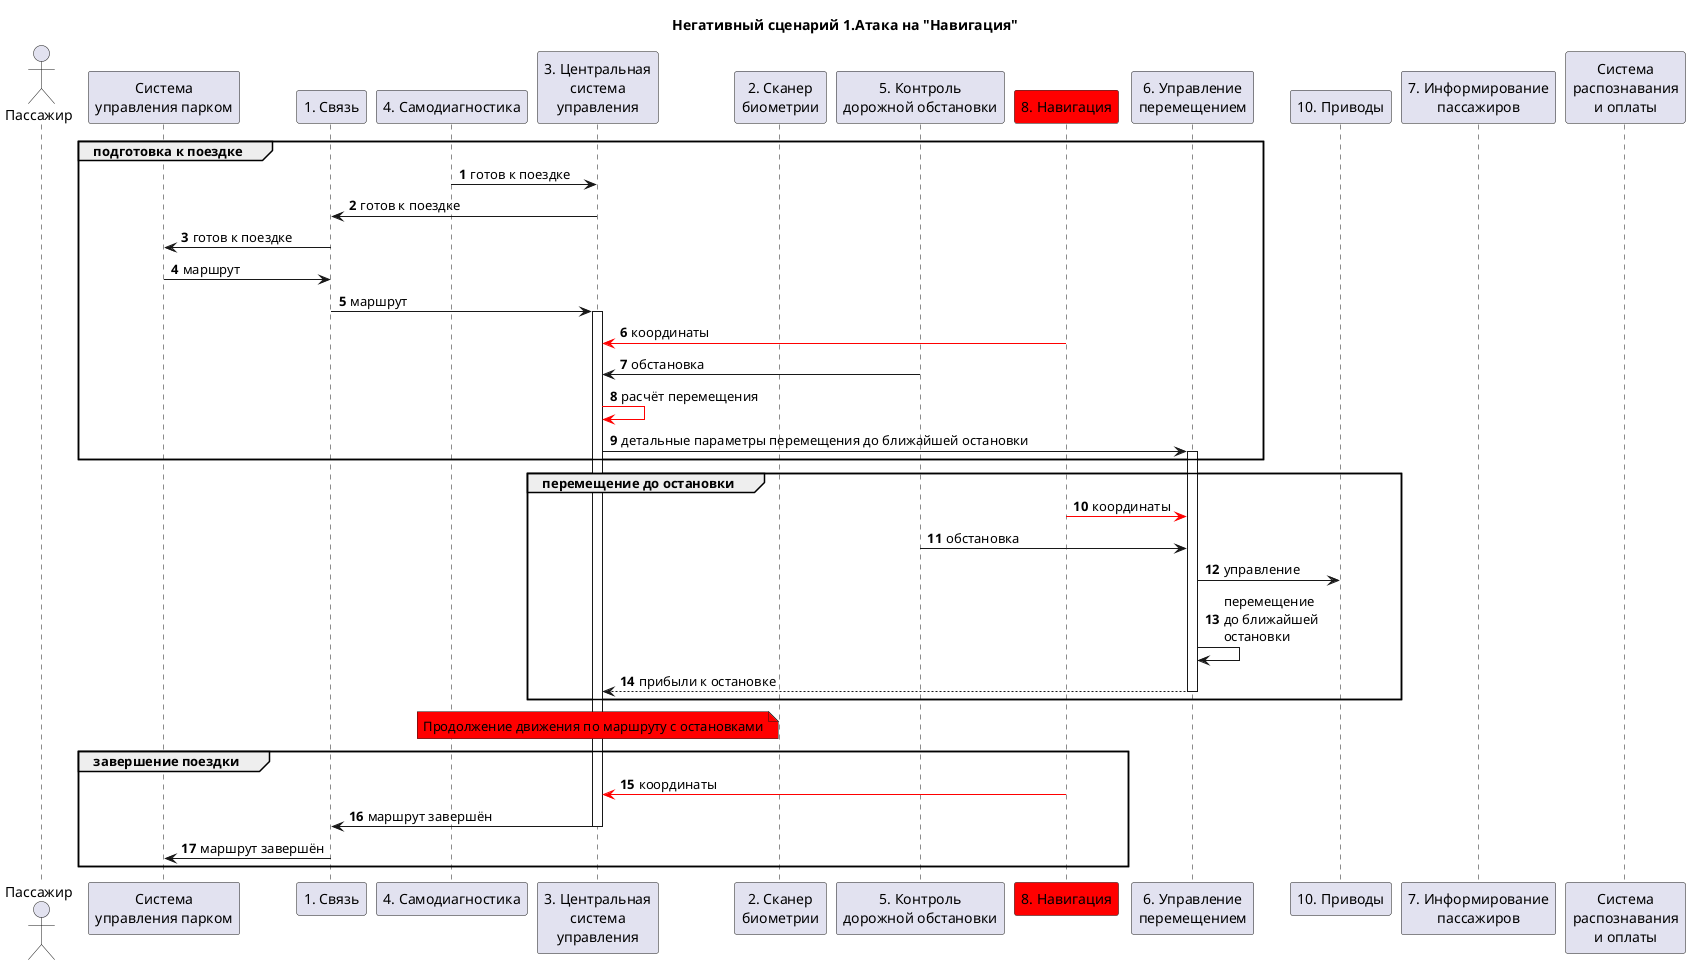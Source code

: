 'https://www.plantuml.com/plantuml/png/dLVBRjjM4DtpAoxIXHU1agRl2aMH_sYwO6N55M2J0aaRw4wItJg5NAW1kYWA54PHeEiRMNHeFUXVcFj7FJFa3IyVheh0i25UdZbpvZ5pvUTnuaV9wScnbuoIuw6YFocb6z9cHXajQMVcTAVCrFo4unsE9vJXuDaJ-XK8JMlIYi_L8nXg66Hi37Hc5eyyppzDmk3qvBjXvFc398m0koODkYd0jm1D7Ya_LcC_ZeV14L1ZY1aDHcC_I83zYp9WPt2z9VqYCETqRoRYPYDou4JHlQXQKqvR8JiSnMC_6NpVP7lsH85mQHRqrbm9SX06GHtpYM0qtEMqGYmQqUme5n4P1rjwy8_gTX_3xX-MP6OYS6Ek95iBY9xk3w9GCmoIo3-k4tyaWk0OmDHCNWJqXZ8EbL9nbL4cnl70RuJoAIp_eBoKbBCaMAyebwTR3Wk5n9yteaxBmPBM9M4K-eTrmYz0sAunOmF_J7qG3Hlupu3_knahfH1npw5GAa7yRC_BwY45GVooLRiFGNOjyIwvD6PUH3sCpiAu3lqSoDyHzOL4kkKUay2quzxjG7ahRAFWPPZue-04XTZJY1Ec055ERxdEbfxhJHcIYbSRdg5IvzZ_WKbZxw16-wKj4VSQvvC_DmNRJZqS9QCm60L7ddSKXQTZnUvXU8CuPs8WixWkpbC8M-4azRXPLUzhsrvzLLbqe4kK660wzg410TGPkJq65T3niEK1Dg_mUsvcmkdeVVouXR0Ql_g6c-xR7lSVGDW0KdAUsrsH_0hQauRkT_Mxhe8k29rS5OKsb-QrcQcklZKBDsMsUKNqYaVKxW8pfzIkAcsdrymVu6JZN67KDuZb5WPtvXMbCgxDOVM6mQ6IXh1jqJbTmjXbZjnLSLlz3sIJK-Y6-K0wxMj0omdjg_RMWoO7wP9sHu39wauANhJ2SfYhLkhrc9kN24JFcKOwj6cSEYbzUg3eDzAYEIryvyolqD6wk7Fm8tlVdLikx5B9dRan2_EZChy8U2S66Tjda29ScgcKkP3it5WsFfegpdlfvuuPURBCfVHLwcm1sMKhvkhHqiohHzMrwsp3kkMHaLrpHyB15JVBKcgGUGN2JMFVULqtd7llBdAGovs4IR0IjupbkeeBMG_bA62iFGPRepvYB--yzlRUyAhi2arR3hVUpUlIBDehhetXyaXNv9I9xgbebkQnwqpRJVLkkoFMz-Qo72uVs3AyjDrrWQUrlNSxhZ7Tk7j8F-oaZ5qov60gwqjsAn6wfT-3hXBhNgN_RUGY9NZRGVjzDNiOS_H_UnY1Eu2wwToP_uEdNX0cGnMU3IDhMtpLeMiHXvK4LRVkcbtoUdA_dkQD2yoSeo7QUmUpKAvpTcd76yf49gmh9-wbchtFVUZKlwwjvj2yfbtd7R_7nadWStp4FnV_0W00

@startuml
title Негативный сценарий 1.Атака на "Навигация"

autonumber
actor "Пассажир" as passenger
participant "Система\nуправления парком" as dispatcher
participant "1. Связь" as conn
participant "4. Самодиагностика" as diag
participant "3. Центральная\nсистема\nуправления" as central
participant "2. Сканер\nбиометрии" as scan
participant "5. Контроль\nдорожной обстановки" as road
participant "8. Навигация" as nav #red
participant "6. Управление\nперемещением" as transfer
participant "10. Приводы" as servos
participant "7. Информирование\nпассажиров" as infotainment
participant "Система\nраспознавания\nи оплаты" as payments
'participant "9. Кондиционирование" as conditioning

group подготовка к поездке
diag -> central: готов к поездке
central -> conn: готов к поездке
conn -> dispatcher: готов к поездке
dispatcher -> conn: маршрут
conn -> central++: маршрут
central <[#red]- nav: координаты
central <- road: обстановка
central -[#red]> central: расчёт перемещения
central -> transfer++: детальные параметры перемещения до ближайшей остановки
end group
group перемещение до остановки
nav -[#red]> transfer: координаты
road -> transfer: обстановка
transfer -> servos: управление 
transfer -> transfer: перемещение\nдо ближайшей\nостановки
transfer --> central--: прибыли к остановке
end group
/' Далее блоки закомментированы в целях экономии и показа фрагмента с атакой в отчете
group посадка-высадка пассажиров
central -> servos: открыть двери
servos --> central: двери открыты
passenger -> scan++: посмотреть в камеру
scan -> scan: сканирование\nлица пассажира
scan -> central--: биометрия
central -> conn: биометрия и стоимость проезда
conn -> payments++: биометрия и стоимость проезда
payments -> payments: идентификация\nпассажира\nи оплата проезда
payments --> conn--: проезд оплачен
conn --> central: проезд оплачен
central -> infotainment: проезд оплачен
infotainment -> passenger: проезд оплачен
central -> servos: закрыть двери
servos --> central--: двери закрыты
end group
'/
note over central #red
Продолжение движения по маршруту с остановками
end note
group завершение поездки
central <[#red]- nav: координаты
central -> conn--: маршрут завершён
conn -> dispatcher: маршрут завершён
end group
@enduml